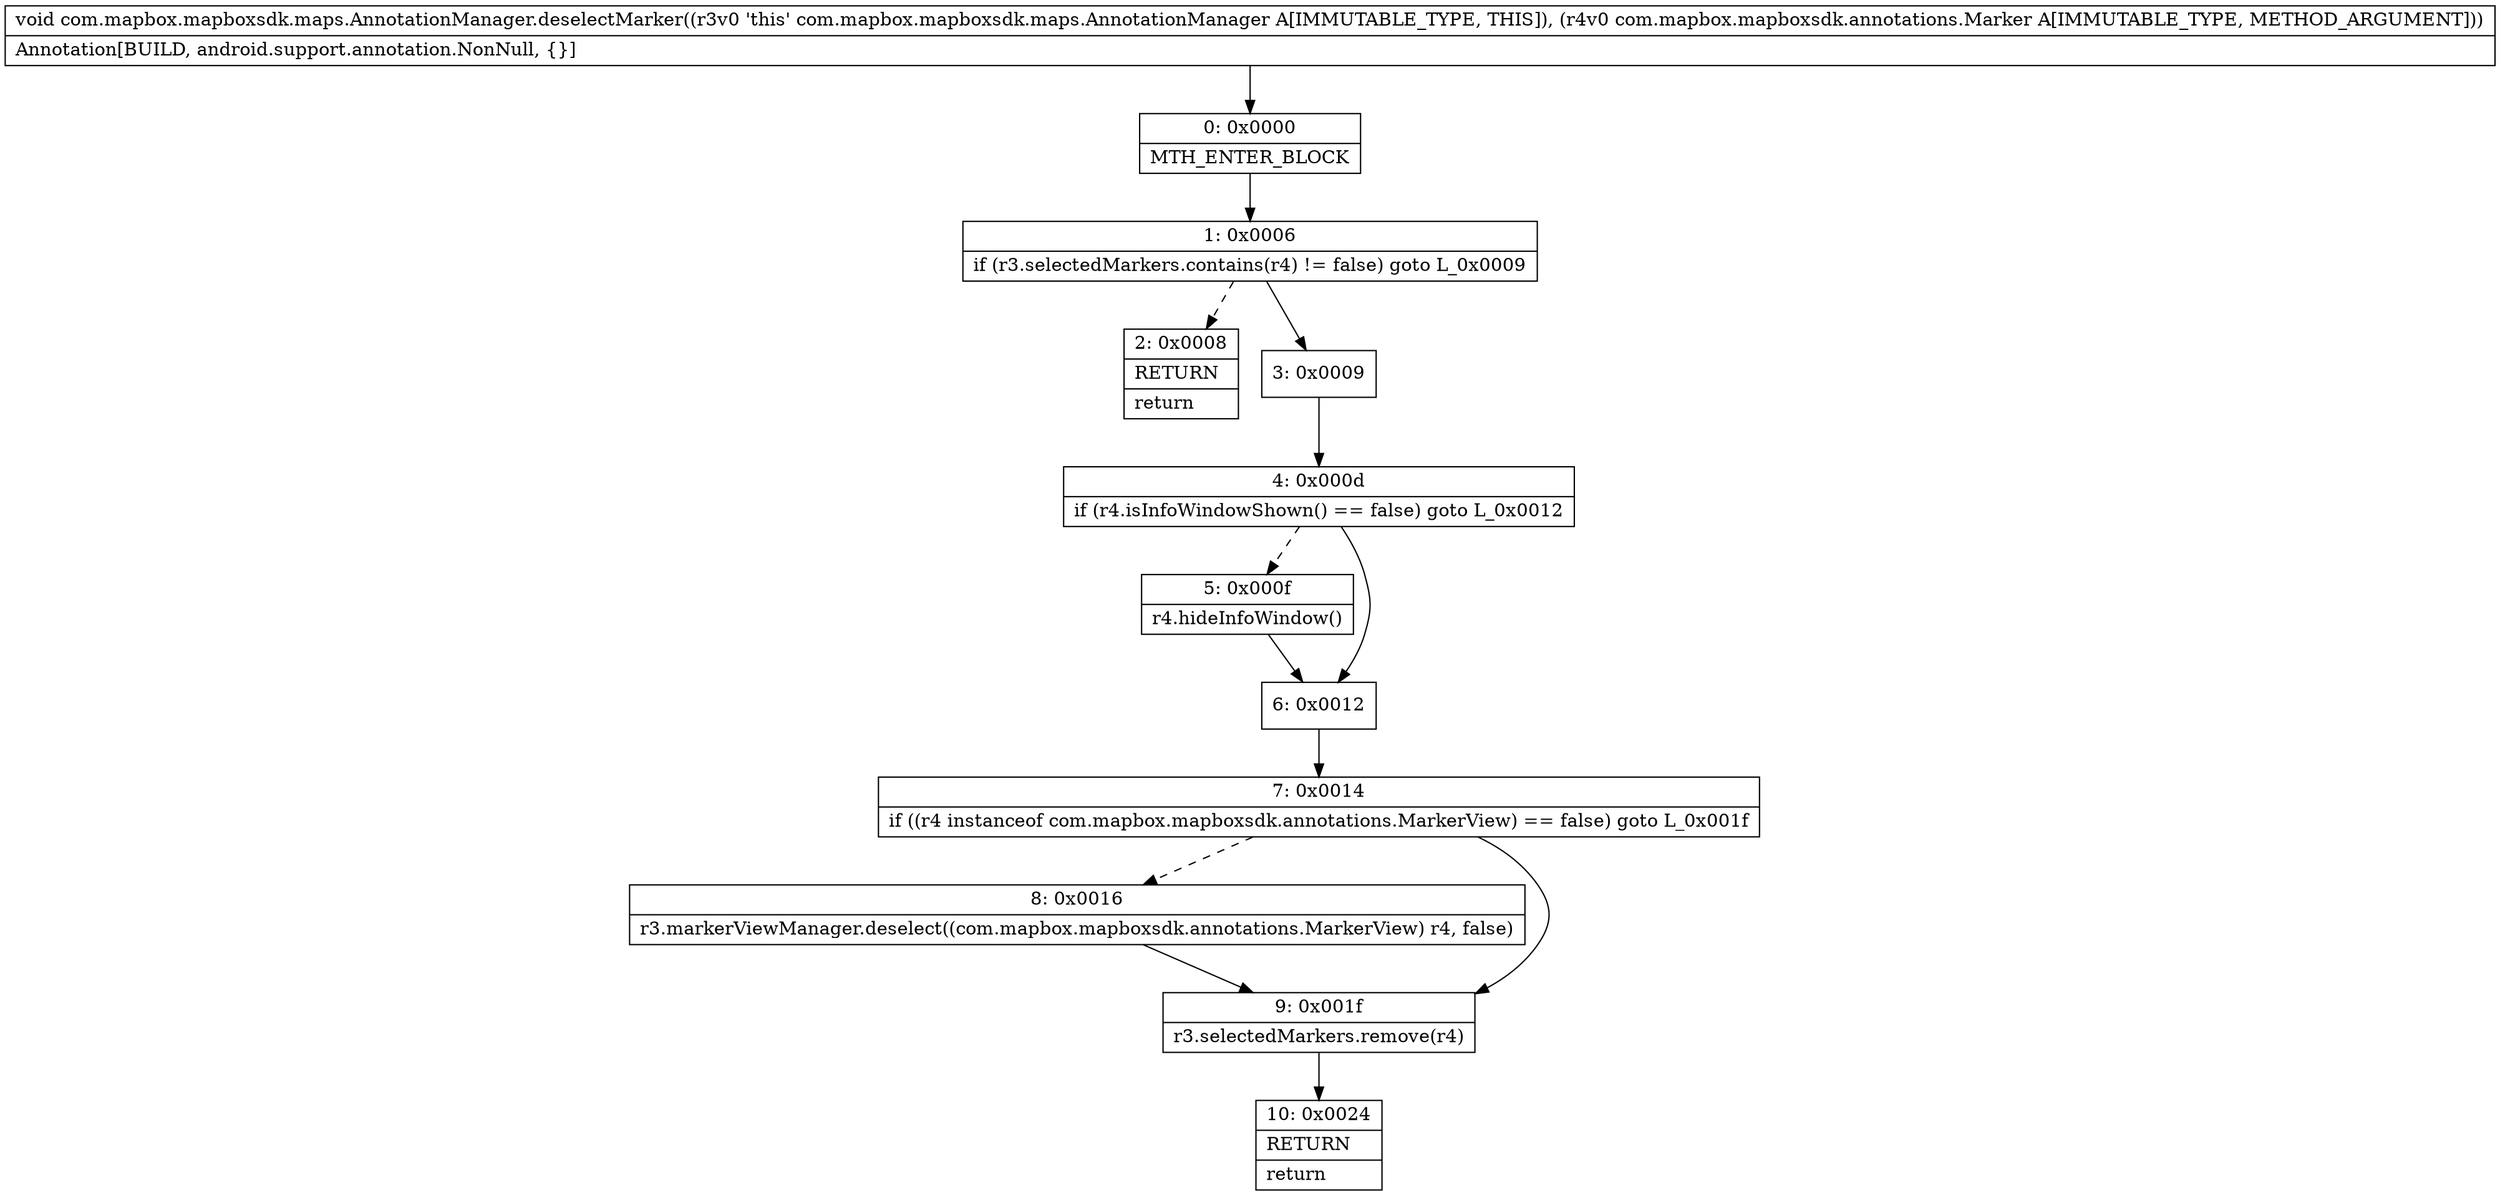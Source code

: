 digraph "CFG forcom.mapbox.mapboxsdk.maps.AnnotationManager.deselectMarker(Lcom\/mapbox\/mapboxsdk\/annotations\/Marker;)V" {
Node_0 [shape=record,label="{0\:\ 0x0000|MTH_ENTER_BLOCK\l}"];
Node_1 [shape=record,label="{1\:\ 0x0006|if (r3.selectedMarkers.contains(r4) != false) goto L_0x0009\l}"];
Node_2 [shape=record,label="{2\:\ 0x0008|RETURN\l|return\l}"];
Node_3 [shape=record,label="{3\:\ 0x0009}"];
Node_4 [shape=record,label="{4\:\ 0x000d|if (r4.isInfoWindowShown() == false) goto L_0x0012\l}"];
Node_5 [shape=record,label="{5\:\ 0x000f|r4.hideInfoWindow()\l}"];
Node_6 [shape=record,label="{6\:\ 0x0012}"];
Node_7 [shape=record,label="{7\:\ 0x0014|if ((r4 instanceof com.mapbox.mapboxsdk.annotations.MarkerView) == false) goto L_0x001f\l}"];
Node_8 [shape=record,label="{8\:\ 0x0016|r3.markerViewManager.deselect((com.mapbox.mapboxsdk.annotations.MarkerView) r4, false)\l}"];
Node_9 [shape=record,label="{9\:\ 0x001f|r3.selectedMarkers.remove(r4)\l}"];
Node_10 [shape=record,label="{10\:\ 0x0024|RETURN\l|return\l}"];
MethodNode[shape=record,label="{void com.mapbox.mapboxsdk.maps.AnnotationManager.deselectMarker((r3v0 'this' com.mapbox.mapboxsdk.maps.AnnotationManager A[IMMUTABLE_TYPE, THIS]), (r4v0 com.mapbox.mapboxsdk.annotations.Marker A[IMMUTABLE_TYPE, METHOD_ARGUMENT]))  | Annotation[BUILD, android.support.annotation.NonNull, \{\}]\l}"];
MethodNode -> Node_0;
Node_0 -> Node_1;
Node_1 -> Node_2[style=dashed];
Node_1 -> Node_3;
Node_3 -> Node_4;
Node_4 -> Node_5[style=dashed];
Node_4 -> Node_6;
Node_5 -> Node_6;
Node_6 -> Node_7;
Node_7 -> Node_8[style=dashed];
Node_7 -> Node_9;
Node_8 -> Node_9;
Node_9 -> Node_10;
}

